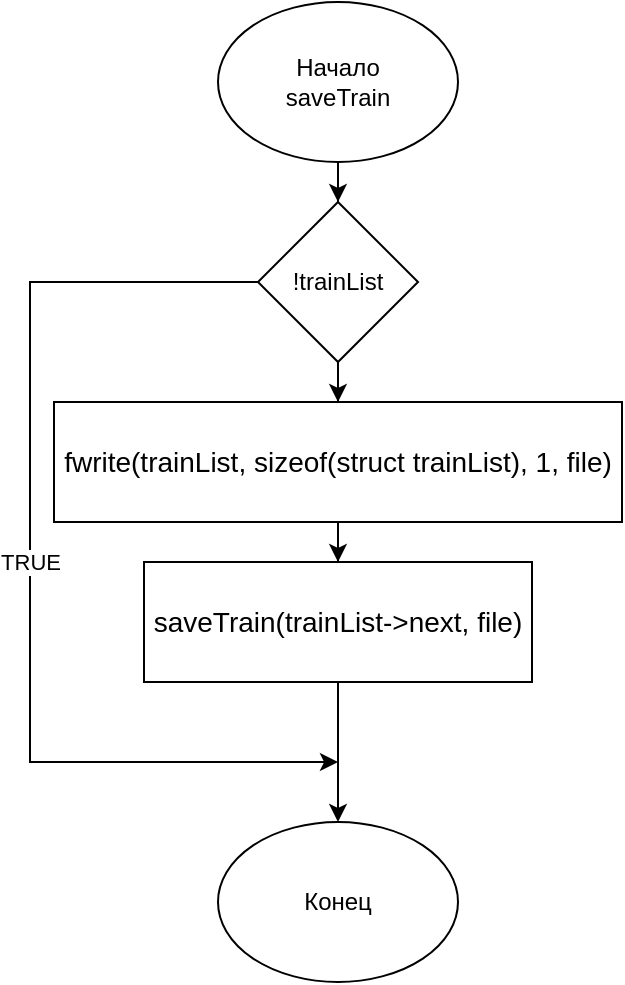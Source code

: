 <mxfile version="21.1.2" type="device">
  <diagram name="Страница 1" id="ntvmkc2mGW3Ak1YooFP6">
    <mxGraphModel dx="792" dy="1138" grid="1" gridSize="10" guides="1" tooltips="1" connect="1" arrows="1" fold="1" page="1" pageScale="1" pageWidth="827" pageHeight="1169" math="0" shadow="0">
      <root>
        <mxCell id="0" />
        <mxCell id="1" parent="0" />
        <mxCell id="5lr07ByF0oPuGOF4RXZO-3" style="edgeStyle=orthogonalEdgeStyle;rounded=0;orthogonalLoop=1;jettySize=auto;html=1;" edge="1" parent="1" source="5lr07ByF0oPuGOF4RXZO-1" target="5lr07ByF0oPuGOF4RXZO-2">
          <mxGeometry relative="1" as="geometry" />
        </mxCell>
        <mxCell id="5lr07ByF0oPuGOF4RXZO-1" value="Начало&lt;br&gt;saveTrain" style="ellipse;whiteSpace=wrap;html=1;" vertex="1" parent="1">
          <mxGeometry x="354" y="20" width="120" height="80" as="geometry" />
        </mxCell>
        <mxCell id="5lr07ByF0oPuGOF4RXZO-5" style="edgeStyle=orthogonalEdgeStyle;rounded=0;orthogonalLoop=1;jettySize=auto;html=1;entryX=0.5;entryY=0;entryDx=0;entryDy=0;" edge="1" parent="1" source="5lr07ByF0oPuGOF4RXZO-2" target="5lr07ByF0oPuGOF4RXZO-4">
          <mxGeometry relative="1" as="geometry" />
        </mxCell>
        <mxCell id="5lr07ByF0oPuGOF4RXZO-12" value="TRUE" style="edgeStyle=orthogonalEdgeStyle;rounded=0;orthogonalLoop=1;jettySize=auto;html=1;" edge="1" parent="1" source="5lr07ByF0oPuGOF4RXZO-2">
          <mxGeometry relative="1" as="geometry">
            <mxPoint x="414" y="400" as="targetPoint" />
            <Array as="points">
              <mxPoint x="260" y="160" />
              <mxPoint x="260" y="400" />
            </Array>
          </mxGeometry>
        </mxCell>
        <mxCell id="5lr07ByF0oPuGOF4RXZO-2" value="!trainList" style="rhombus;whiteSpace=wrap;html=1;" vertex="1" parent="1">
          <mxGeometry x="374" y="120" width="80" height="80" as="geometry" />
        </mxCell>
        <mxCell id="5lr07ByF0oPuGOF4RXZO-7" style="edgeStyle=orthogonalEdgeStyle;rounded=0;orthogonalLoop=1;jettySize=auto;html=1;entryX=0.5;entryY=0;entryDx=0;entryDy=0;" edge="1" parent="1" source="5lr07ByF0oPuGOF4RXZO-4" target="5lr07ByF0oPuGOF4RXZO-6">
          <mxGeometry relative="1" as="geometry" />
        </mxCell>
        <mxCell id="5lr07ByF0oPuGOF4RXZO-4" value="&lt;div style=&quot;font-size: 14px; line-height: 19px;&quot;&gt;fwrite(trainList, sizeof(struct trainList), 1&lt;font style=&quot;&quot;&gt;, &lt;/font&gt;file&lt;font style=&quot;&quot;&gt;)&lt;/font&gt;&lt;/div&gt;" style="rounded=0;whiteSpace=wrap;html=1;" vertex="1" parent="1">
          <mxGeometry x="272" y="220" width="284" height="60" as="geometry" />
        </mxCell>
        <mxCell id="5lr07ByF0oPuGOF4RXZO-9" style="edgeStyle=orthogonalEdgeStyle;rounded=0;orthogonalLoop=1;jettySize=auto;html=1;" edge="1" parent="1" source="5lr07ByF0oPuGOF4RXZO-6" target="5lr07ByF0oPuGOF4RXZO-8">
          <mxGeometry relative="1" as="geometry" />
        </mxCell>
        <mxCell id="5lr07ByF0oPuGOF4RXZO-6" value="&lt;div style=&quot;font-size: 14px; line-height: 19px;&quot;&gt;&lt;span style=&quot;background-color: rgb(255, 255, 255);&quot;&gt;saveTrain(trainList-&amp;gt;next, file)&lt;/span&gt;&lt;/div&gt;" style="rounded=0;whiteSpace=wrap;html=1;" vertex="1" parent="1">
          <mxGeometry x="317" y="300" width="194" height="60" as="geometry" />
        </mxCell>
        <mxCell id="5lr07ByF0oPuGOF4RXZO-8" value="Конец" style="ellipse;whiteSpace=wrap;html=1;" vertex="1" parent="1">
          <mxGeometry x="354" y="430" width="120" height="80" as="geometry" />
        </mxCell>
      </root>
    </mxGraphModel>
  </diagram>
</mxfile>
